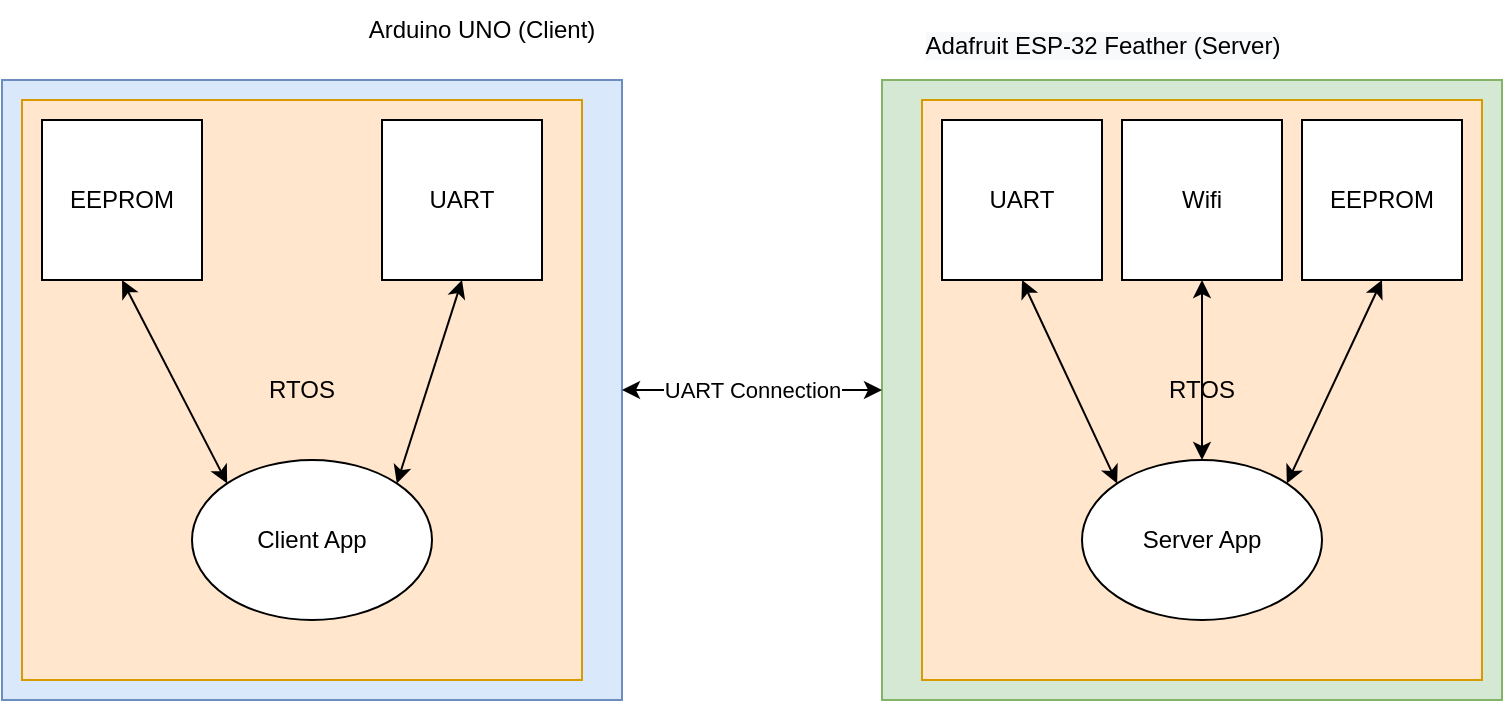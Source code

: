 <mxfile version="20.0.4" type="device"><diagram id="o6lr3xFFIsPqN1mVka5Y" name="Page-1"><mxGraphModel dx="782" dy="710" grid="1" gridSize="10" guides="1" tooltips="1" connect="1" arrows="1" fold="1" page="1" pageScale="1" pageWidth="850" pageHeight="1100" math="0" shadow="0"><root><mxCell id="0"/><mxCell id="1" parent="0"/><mxCell id="RaWpV6jjLmFAeoEuuHs8-18" value="" style="group" vertex="1" connectable="0" parent="1"><mxGeometry y="230" width="310" height="350" as="geometry"/></mxCell><mxCell id="RaWpV6jjLmFAeoEuuHs8-4" value="" style="rounded=0;whiteSpace=wrap;html=1;fillColor=#dae8fc;strokeColor=#6c8ebf;" vertex="1" parent="RaWpV6jjLmFAeoEuuHs8-18"><mxGeometry y="40" width="310" height="310" as="geometry"/></mxCell><mxCell id="RaWpV6jjLmFAeoEuuHs8-1" value="RTOS" style="rounded=0;whiteSpace=wrap;html=1;fillColor=#ffe6cc;strokeColor=#d79b00;" vertex="1" parent="RaWpV6jjLmFAeoEuuHs8-18"><mxGeometry x="10" y="50" width="280" height="290" as="geometry"/></mxCell><mxCell id="RaWpV6jjLmFAeoEuuHs8-6" value="Arduino UNO (Client)" style="text;html=1;strokeColor=none;fillColor=none;align=center;verticalAlign=middle;whiteSpace=wrap;rounded=0;" vertex="1" parent="RaWpV6jjLmFAeoEuuHs8-18"><mxGeometry x="170" width="140" height="30" as="geometry"/></mxCell><mxCell id="RaWpV6jjLmFAeoEuuHs8-10" value="Client App" style="ellipse;whiteSpace=wrap;html=1;" vertex="1" parent="RaWpV6jjLmFAeoEuuHs8-18"><mxGeometry x="95" y="230" width="120" height="80" as="geometry"/></mxCell><mxCell id="RaWpV6jjLmFAeoEuuHs8-14" value="EEPROM" style="whiteSpace=wrap;html=1;aspect=fixed;" vertex="1" parent="RaWpV6jjLmFAeoEuuHs8-18"><mxGeometry x="20" y="60" width="80" height="80" as="geometry"/></mxCell><mxCell id="RaWpV6jjLmFAeoEuuHs8-16" value="UART" style="whiteSpace=wrap;html=1;aspect=fixed;" vertex="1" parent="RaWpV6jjLmFAeoEuuHs8-18"><mxGeometry x="190" y="60" width="80" height="80" as="geometry"/></mxCell><mxCell id="RaWpV6jjLmFAeoEuuHs8-23" value="" style="endArrow=classic;startArrow=classic;html=1;rounded=0;exitX=0;exitY=0;exitDx=0;exitDy=0;entryX=0.5;entryY=1;entryDx=0;entryDy=0;" edge="1" parent="RaWpV6jjLmFAeoEuuHs8-18" source="RaWpV6jjLmFAeoEuuHs8-10" target="RaWpV6jjLmFAeoEuuHs8-14"><mxGeometry width="50" height="50" relative="1" as="geometry"><mxPoint x="280" y="340" as="sourcePoint"/><mxPoint x="330" y="290" as="targetPoint"/></mxGeometry></mxCell><mxCell id="RaWpV6jjLmFAeoEuuHs8-24" value="" style="endArrow=classic;startArrow=classic;html=1;rounded=0;exitX=1;exitY=0;exitDx=0;exitDy=0;entryX=0.5;entryY=1;entryDx=0;entryDy=0;" edge="1" parent="RaWpV6jjLmFAeoEuuHs8-18" source="RaWpV6jjLmFAeoEuuHs8-10" target="RaWpV6jjLmFAeoEuuHs8-16"><mxGeometry width="50" height="50" relative="1" as="geometry"><mxPoint x="122.574" y="251.716" as="sourcePoint"/><mxPoint x="70" y="150" as="targetPoint"/></mxGeometry></mxCell><mxCell id="RaWpV6jjLmFAeoEuuHs8-20" value="" style="group" vertex="1" connectable="0" parent="1"><mxGeometry x="440" y="230" width="310" height="350" as="geometry"/></mxCell><mxCell id="RaWpV6jjLmFAeoEuuHs8-5" value="" style="rounded=0;whiteSpace=wrap;html=1;fillColor=#d5e8d4;strokeColor=#82b366;" vertex="1" parent="RaWpV6jjLmFAeoEuuHs8-20"><mxGeometry y="40" width="310" height="310" as="geometry"/></mxCell><mxCell id="RaWpV6jjLmFAeoEuuHs8-2" value="RTOS" style="rounded=0;whiteSpace=wrap;html=1;fillColor=#ffe6cc;strokeColor=#d79b00;" vertex="1" parent="RaWpV6jjLmFAeoEuuHs8-20"><mxGeometry x="20" y="50" width="280" height="290" as="geometry"/></mxCell><mxCell id="RaWpV6jjLmFAeoEuuHs8-7" value="&lt;br&gt;&lt;span style=&quot;color: rgb(0, 0, 0); font-family: Helvetica; font-size: 12px; font-style: normal; font-variant-ligatures: normal; font-variant-caps: normal; font-weight: 400; letter-spacing: normal; orphans: 2; text-align: center; text-indent: 0px; text-transform: none; widows: 2; word-spacing: 0px; -webkit-text-stroke-width: 0px; background-color: rgb(248, 249, 250); text-decoration-thickness: initial; text-decoration-style: initial; text-decoration-color: initial; float: none; display: inline !important;&quot;&gt;Adafruit ESP-32 Feather (Server)&lt;/span&gt;&lt;br&gt;" style="text;html=1;strokeColor=none;fillColor=none;align=center;verticalAlign=middle;whiteSpace=wrap;rounded=0;" vertex="1" parent="RaWpV6jjLmFAeoEuuHs8-20"><mxGeometry width="221" height="30" as="geometry"/></mxCell><mxCell id="RaWpV6jjLmFAeoEuuHs8-11" value="Server App" style="ellipse;whiteSpace=wrap;html=1;" vertex="1" parent="RaWpV6jjLmFAeoEuuHs8-20"><mxGeometry x="100" y="230" width="120" height="80" as="geometry"/></mxCell><mxCell id="RaWpV6jjLmFAeoEuuHs8-12" value="Wifi" style="whiteSpace=wrap;html=1;aspect=fixed;" vertex="1" parent="RaWpV6jjLmFAeoEuuHs8-20"><mxGeometry x="120" y="60" width="80" height="80" as="geometry"/></mxCell><mxCell id="RaWpV6jjLmFAeoEuuHs8-13" value="EEPROM" style="whiteSpace=wrap;html=1;aspect=fixed;" vertex="1" parent="RaWpV6jjLmFAeoEuuHs8-20"><mxGeometry x="210" y="60" width="80" height="80" as="geometry"/></mxCell><mxCell id="RaWpV6jjLmFAeoEuuHs8-17" value="UART" style="whiteSpace=wrap;html=1;aspect=fixed;" vertex="1" parent="RaWpV6jjLmFAeoEuuHs8-20"><mxGeometry x="30" y="60" width="80" height="80" as="geometry"/></mxCell><mxCell id="RaWpV6jjLmFAeoEuuHs8-25" value="" style="endArrow=classic;startArrow=classic;html=1;rounded=0;exitX=0;exitY=0;exitDx=0;exitDy=0;entryX=0.5;entryY=1;entryDx=0;entryDy=0;" edge="1" parent="RaWpV6jjLmFAeoEuuHs8-20" source="RaWpV6jjLmFAeoEuuHs8-11" target="RaWpV6jjLmFAeoEuuHs8-17"><mxGeometry width="50" height="50" relative="1" as="geometry"><mxPoint x="-307.426" y="261.716" as="sourcePoint"/><mxPoint x="-360" y="160" as="targetPoint"/></mxGeometry></mxCell><mxCell id="RaWpV6jjLmFAeoEuuHs8-26" value="" style="endArrow=classic;startArrow=classic;html=1;rounded=0;exitX=0.5;exitY=0;exitDx=0;exitDy=0;entryX=0.5;entryY=1;entryDx=0;entryDy=0;" edge="1" parent="RaWpV6jjLmFAeoEuuHs8-20" source="RaWpV6jjLmFAeoEuuHs8-11" target="RaWpV6jjLmFAeoEuuHs8-12"><mxGeometry width="50" height="50" relative="1" as="geometry"><mxPoint x="127.574" y="251.716" as="sourcePoint"/><mxPoint x="80" y="150" as="targetPoint"/></mxGeometry></mxCell><mxCell id="RaWpV6jjLmFAeoEuuHs8-27" value="" style="endArrow=classic;startArrow=classic;html=1;rounded=0;exitX=1;exitY=0;exitDx=0;exitDy=0;entryX=0.5;entryY=1;entryDx=0;entryDy=0;" edge="1" parent="RaWpV6jjLmFAeoEuuHs8-20" source="RaWpV6jjLmFAeoEuuHs8-11" target="RaWpV6jjLmFAeoEuuHs8-13"><mxGeometry width="50" height="50" relative="1" as="geometry"><mxPoint x="137.574" y="261.716" as="sourcePoint"/><mxPoint x="90" y="160" as="targetPoint"/></mxGeometry></mxCell><mxCell id="RaWpV6jjLmFAeoEuuHs8-22" value="UART Connection" style="endArrow=classic;startArrow=classic;html=1;rounded=0;exitX=1;exitY=0.5;exitDx=0;exitDy=0;entryX=0;entryY=0.5;entryDx=0;entryDy=0;" edge="1" parent="1" source="RaWpV6jjLmFAeoEuuHs8-4" target="RaWpV6jjLmFAeoEuuHs8-5"><mxGeometry width="50" height="50" relative="1" as="geometry"><mxPoint x="280" y="570" as="sourcePoint"/><mxPoint x="330" y="520" as="targetPoint"/></mxGeometry></mxCell></root></mxGraphModel></diagram></mxfile>